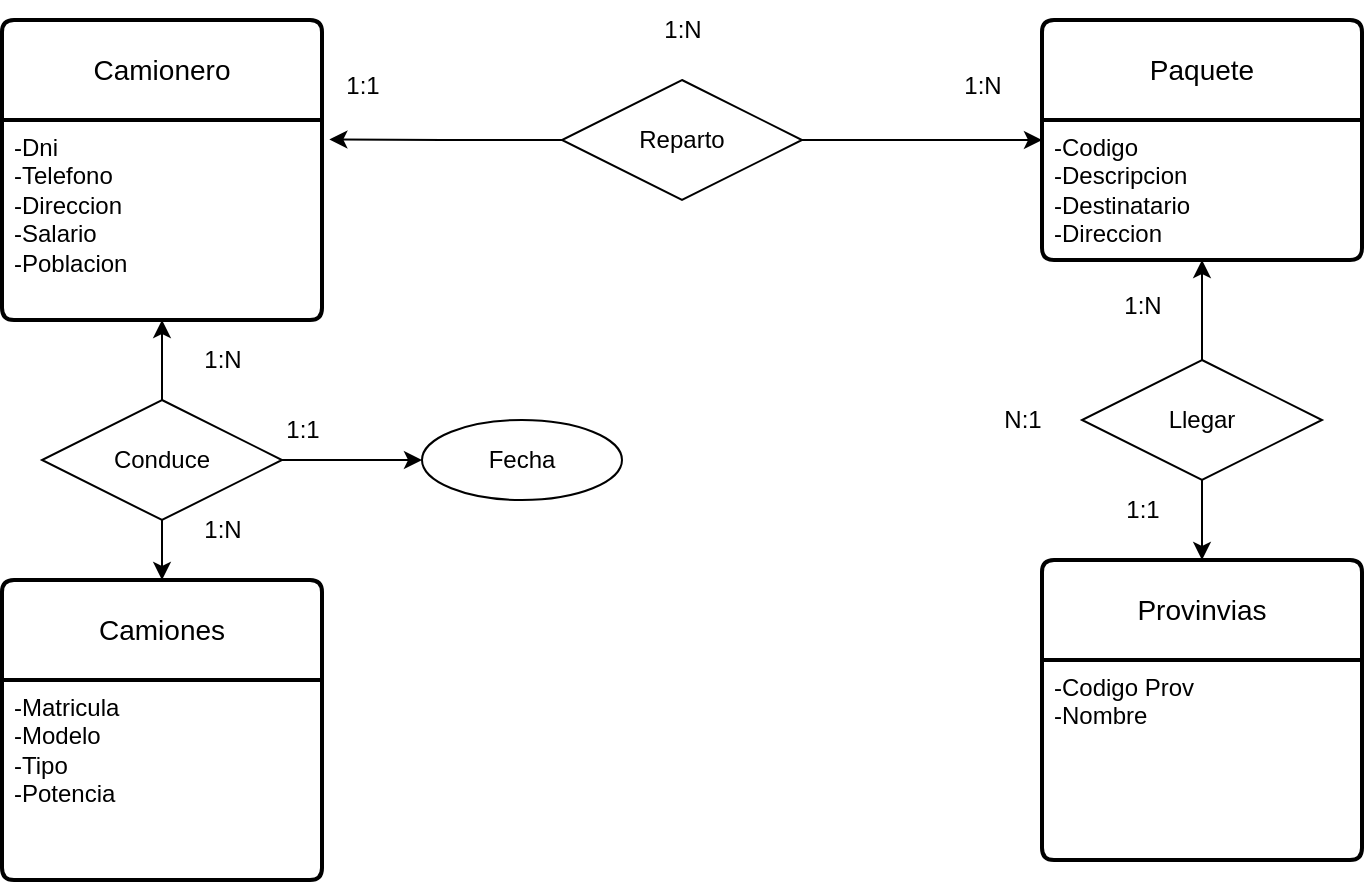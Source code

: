 <mxfile version="23.1.6" type="github">
  <diagram id="R2lEEEUBdFMjLlhIrx00" name="Page-1">
    <mxGraphModel dx="1180" dy="745" grid="1" gridSize="10" guides="1" tooltips="1" connect="1" arrows="1" fold="1" page="1" pageScale="1" pageWidth="850" pageHeight="1100" math="0" shadow="0" extFonts="Permanent Marker^https://fonts.googleapis.com/css?family=Permanent+Marker">
      <root>
        <mxCell id="0" />
        <mxCell id="1" parent="0" />
        <mxCell id="ea2-QwAd20WV913V5bqc-1" value="Camionero" style="swimlane;childLayout=stackLayout;horizontal=1;startSize=50;horizontalStack=0;rounded=1;fontSize=14;fontStyle=0;strokeWidth=2;resizeParent=0;resizeLast=1;shadow=0;dashed=0;align=center;arcSize=4;whiteSpace=wrap;html=1;" vertex="1" parent="1">
          <mxGeometry x="80" y="240" width="160" height="150" as="geometry" />
        </mxCell>
        <mxCell id="ea2-QwAd20WV913V5bqc-2" value="-Dni&lt;br&gt;-Telefono&lt;br&gt;-Direccion&lt;br&gt;-Salario&lt;br&gt;-Poblacion" style="align=left;strokeColor=none;fillColor=none;spacingLeft=4;fontSize=12;verticalAlign=top;resizable=0;rotatable=0;part=1;html=1;" vertex="1" parent="ea2-QwAd20WV913V5bqc-1">
          <mxGeometry y="50" width="160" height="100" as="geometry" />
        </mxCell>
        <mxCell id="ea2-QwAd20WV913V5bqc-3" value="Paquete" style="swimlane;childLayout=stackLayout;horizontal=1;startSize=50;horizontalStack=0;rounded=1;fontSize=14;fontStyle=0;strokeWidth=2;resizeParent=0;resizeLast=1;shadow=0;dashed=0;align=center;arcSize=4;whiteSpace=wrap;html=1;" vertex="1" parent="1">
          <mxGeometry x="600" y="240" width="160" height="120" as="geometry" />
        </mxCell>
        <mxCell id="ea2-QwAd20WV913V5bqc-4" value="-Codigo&lt;br&gt;-Descripcion&lt;br&gt;-Destinatario&lt;br&gt;-Direccion" style="align=left;strokeColor=none;fillColor=none;spacingLeft=4;fontSize=12;verticalAlign=top;resizable=0;rotatable=0;part=1;html=1;" vertex="1" parent="ea2-QwAd20WV913V5bqc-3">
          <mxGeometry y="50" width="160" height="70" as="geometry" />
        </mxCell>
        <mxCell id="ea2-QwAd20WV913V5bqc-22" style="edgeStyle=orthogonalEdgeStyle;rounded=0;orthogonalLoop=1;jettySize=auto;html=1;exitX=1;exitY=0.5;exitDx=0;exitDy=0;entryX=0;entryY=0.5;entryDx=0;entryDy=0;" edge="1" parent="1" source="ea2-QwAd20WV913V5bqc-5" target="ea2-QwAd20WV913V5bqc-3">
          <mxGeometry relative="1" as="geometry" />
        </mxCell>
        <mxCell id="ea2-QwAd20WV913V5bqc-5" value="Reparto" style="shape=rhombus;perimeter=rhombusPerimeter;whiteSpace=wrap;html=1;align=center;" vertex="1" parent="1">
          <mxGeometry x="360" y="270" width="120" height="60" as="geometry" />
        </mxCell>
        <mxCell id="ea2-QwAd20WV913V5bqc-15" value="Provinvias" style="swimlane;childLayout=stackLayout;horizontal=1;startSize=50;horizontalStack=0;rounded=1;fontSize=14;fontStyle=0;strokeWidth=2;resizeParent=0;resizeLast=1;shadow=0;dashed=0;align=center;arcSize=4;whiteSpace=wrap;html=1;" vertex="1" parent="1">
          <mxGeometry x="600" y="510" width="160" height="150" as="geometry" />
        </mxCell>
        <mxCell id="ea2-QwAd20WV913V5bqc-16" value="-Codigo Prov&lt;br&gt;-Nombre" style="align=left;strokeColor=none;fillColor=none;spacingLeft=4;fontSize=12;verticalAlign=top;resizable=0;rotatable=0;part=1;html=1;" vertex="1" parent="ea2-QwAd20WV913V5bqc-15">
          <mxGeometry y="50" width="160" height="100" as="geometry" />
        </mxCell>
        <mxCell id="ea2-QwAd20WV913V5bqc-17" value="Camiones" style="swimlane;childLayout=stackLayout;horizontal=1;startSize=50;horizontalStack=0;rounded=1;fontSize=14;fontStyle=0;strokeWidth=2;resizeParent=0;resizeLast=1;shadow=0;dashed=0;align=center;arcSize=4;whiteSpace=wrap;html=1;" vertex="1" parent="1">
          <mxGeometry x="80" y="520" width="160" height="150" as="geometry" />
        </mxCell>
        <mxCell id="ea2-QwAd20WV913V5bqc-18" value="-Matricula&lt;br&gt;-Modelo&lt;br&gt;-Tipo&lt;br&gt;-Potencia" style="align=left;strokeColor=none;fillColor=none;spacingLeft=4;fontSize=12;verticalAlign=top;resizable=0;rotatable=0;part=1;html=1;" vertex="1" parent="ea2-QwAd20WV913V5bqc-17">
          <mxGeometry y="50" width="160" height="100" as="geometry" />
        </mxCell>
        <mxCell id="ea2-QwAd20WV913V5bqc-20" style="edgeStyle=orthogonalEdgeStyle;rounded=0;orthogonalLoop=1;jettySize=auto;html=1;exitX=0.5;exitY=0;exitDx=0;exitDy=0;entryX=0.5;entryY=1;entryDx=0;entryDy=0;" edge="1" parent="1" source="ea2-QwAd20WV913V5bqc-19" target="ea2-QwAd20WV913V5bqc-4">
          <mxGeometry relative="1" as="geometry" />
        </mxCell>
        <mxCell id="ea2-QwAd20WV913V5bqc-21" style="edgeStyle=orthogonalEdgeStyle;rounded=0;orthogonalLoop=1;jettySize=auto;html=1;exitX=0.5;exitY=1;exitDx=0;exitDy=0;entryX=0.5;entryY=0;entryDx=0;entryDy=0;" edge="1" parent="1" source="ea2-QwAd20WV913V5bqc-19" target="ea2-QwAd20WV913V5bqc-15">
          <mxGeometry relative="1" as="geometry" />
        </mxCell>
        <mxCell id="ea2-QwAd20WV913V5bqc-19" value="Llegar" style="shape=rhombus;perimeter=rhombusPerimeter;whiteSpace=wrap;html=1;align=center;" vertex="1" parent="1">
          <mxGeometry x="620" y="410" width="120" height="60" as="geometry" />
        </mxCell>
        <mxCell id="ea2-QwAd20WV913V5bqc-24" style="edgeStyle=orthogonalEdgeStyle;rounded=0;orthogonalLoop=1;jettySize=auto;html=1;exitX=0;exitY=0.5;exitDx=0;exitDy=0;entryX=1.023;entryY=0.097;entryDx=0;entryDy=0;entryPerimeter=0;" edge="1" parent="1" source="ea2-QwAd20WV913V5bqc-5" target="ea2-QwAd20WV913V5bqc-2">
          <mxGeometry relative="1" as="geometry" />
        </mxCell>
        <mxCell id="ea2-QwAd20WV913V5bqc-26" style="edgeStyle=orthogonalEdgeStyle;rounded=0;orthogonalLoop=1;jettySize=auto;html=1;exitX=0.5;exitY=0;exitDx=0;exitDy=0;entryX=0.5;entryY=1;entryDx=0;entryDy=0;" edge="1" parent="1" source="ea2-QwAd20WV913V5bqc-25" target="ea2-QwAd20WV913V5bqc-2">
          <mxGeometry relative="1" as="geometry" />
        </mxCell>
        <mxCell id="ea2-QwAd20WV913V5bqc-27" style="edgeStyle=orthogonalEdgeStyle;rounded=0;orthogonalLoop=1;jettySize=auto;html=1;exitX=0.5;exitY=1;exitDx=0;exitDy=0;entryX=0.5;entryY=0;entryDx=0;entryDy=0;" edge="1" parent="1" source="ea2-QwAd20WV913V5bqc-25" target="ea2-QwAd20WV913V5bqc-17">
          <mxGeometry relative="1" as="geometry" />
        </mxCell>
        <mxCell id="ea2-QwAd20WV913V5bqc-39" style="edgeStyle=orthogonalEdgeStyle;rounded=0;orthogonalLoop=1;jettySize=auto;html=1;exitX=1;exitY=0.5;exitDx=0;exitDy=0;entryX=0;entryY=0.5;entryDx=0;entryDy=0;" edge="1" parent="1" source="ea2-QwAd20WV913V5bqc-25" target="ea2-QwAd20WV913V5bqc-38">
          <mxGeometry relative="1" as="geometry" />
        </mxCell>
        <mxCell id="ea2-QwAd20WV913V5bqc-25" value="Conduce" style="shape=rhombus;perimeter=rhombusPerimeter;whiteSpace=wrap;html=1;align=center;" vertex="1" parent="1">
          <mxGeometry x="100" y="430" width="120" height="60" as="geometry" />
        </mxCell>
        <mxCell id="ea2-QwAd20WV913V5bqc-31" value="1:N" style="text;html=1;align=center;verticalAlign=middle;resizable=0;points=[];autosize=1;strokeColor=none;fillColor=none;" vertex="1" parent="1">
          <mxGeometry x="400" y="230" width="40" height="30" as="geometry" />
        </mxCell>
        <mxCell id="ea2-QwAd20WV913V5bqc-32" value="1:1" style="text;html=1;align=center;verticalAlign=middle;resizable=0;points=[];autosize=1;strokeColor=none;fillColor=none;" vertex="1" parent="1">
          <mxGeometry x="210" y="430" width="40" height="30" as="geometry" />
        </mxCell>
        <mxCell id="ea2-QwAd20WV913V5bqc-33" value="N:1" style="text;html=1;align=center;verticalAlign=middle;resizable=0;points=[];autosize=1;strokeColor=none;fillColor=none;" vertex="1" parent="1">
          <mxGeometry x="570" y="425" width="40" height="30" as="geometry" />
        </mxCell>
        <mxCell id="ea2-QwAd20WV913V5bqc-34" value="1:1" style="text;html=1;align=center;verticalAlign=middle;resizable=0;points=[];autosize=1;strokeColor=none;fillColor=none;" vertex="1" parent="1">
          <mxGeometry x="240" y="258" width="40" height="30" as="geometry" />
        </mxCell>
        <mxCell id="ea2-QwAd20WV913V5bqc-35" value="1:N" style="text;html=1;align=center;verticalAlign=middle;resizable=0;points=[];autosize=1;strokeColor=none;fillColor=none;" vertex="1" parent="1">
          <mxGeometry x="550" y="258" width="40" height="30" as="geometry" />
        </mxCell>
        <mxCell id="ea2-QwAd20WV913V5bqc-36" value="1:N" style="text;html=1;align=center;verticalAlign=middle;resizable=0;points=[];autosize=1;strokeColor=none;fillColor=none;" vertex="1" parent="1">
          <mxGeometry x="170" y="395" width="40" height="30" as="geometry" />
        </mxCell>
        <mxCell id="ea2-QwAd20WV913V5bqc-37" value="1:N" style="text;html=1;align=center;verticalAlign=middle;resizable=0;points=[];autosize=1;strokeColor=none;fillColor=none;" vertex="1" parent="1">
          <mxGeometry x="170" y="480" width="40" height="30" as="geometry" />
        </mxCell>
        <mxCell id="ea2-QwAd20WV913V5bqc-38" value="Fecha" style="ellipse;whiteSpace=wrap;html=1;align=center;" vertex="1" parent="1">
          <mxGeometry x="290" y="440" width="100" height="40" as="geometry" />
        </mxCell>
        <mxCell id="ea2-QwAd20WV913V5bqc-40" value="1:N" style="text;html=1;align=center;verticalAlign=middle;resizable=0;points=[];autosize=1;strokeColor=none;fillColor=none;" vertex="1" parent="1">
          <mxGeometry x="630" y="368" width="40" height="30" as="geometry" />
        </mxCell>
        <mxCell id="ea2-QwAd20WV913V5bqc-41" value="1:1" style="text;html=1;align=center;verticalAlign=middle;resizable=0;points=[];autosize=1;strokeColor=none;fillColor=none;" vertex="1" parent="1">
          <mxGeometry x="630" y="470" width="40" height="30" as="geometry" />
        </mxCell>
      </root>
    </mxGraphModel>
  </diagram>
</mxfile>
